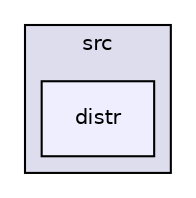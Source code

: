 digraph "statr/src/distr" {
  compound=true
  node [ fontsize="10", fontname="Helvetica"];
  edge [ labelfontsize="10", labelfontname="Helvetica"];
  subgraph clusterdir_bf1fdfc2857f13283c765651ba269981 {
    graph [ bgcolor="#ddddee", pencolor="black", label="src" fontname="Helvetica", fontsize="10", URL="dir_bf1fdfc2857f13283c765651ba269981.html"]
  dir_8eedcadd87ec2a258b6b8bb1ba4266a3 [shape=box, label="distr", style="filled", fillcolor="#eeeeff", pencolor="black", URL="dir_8eedcadd87ec2a258b6b8bb1ba4266a3.html"];
  }
}
